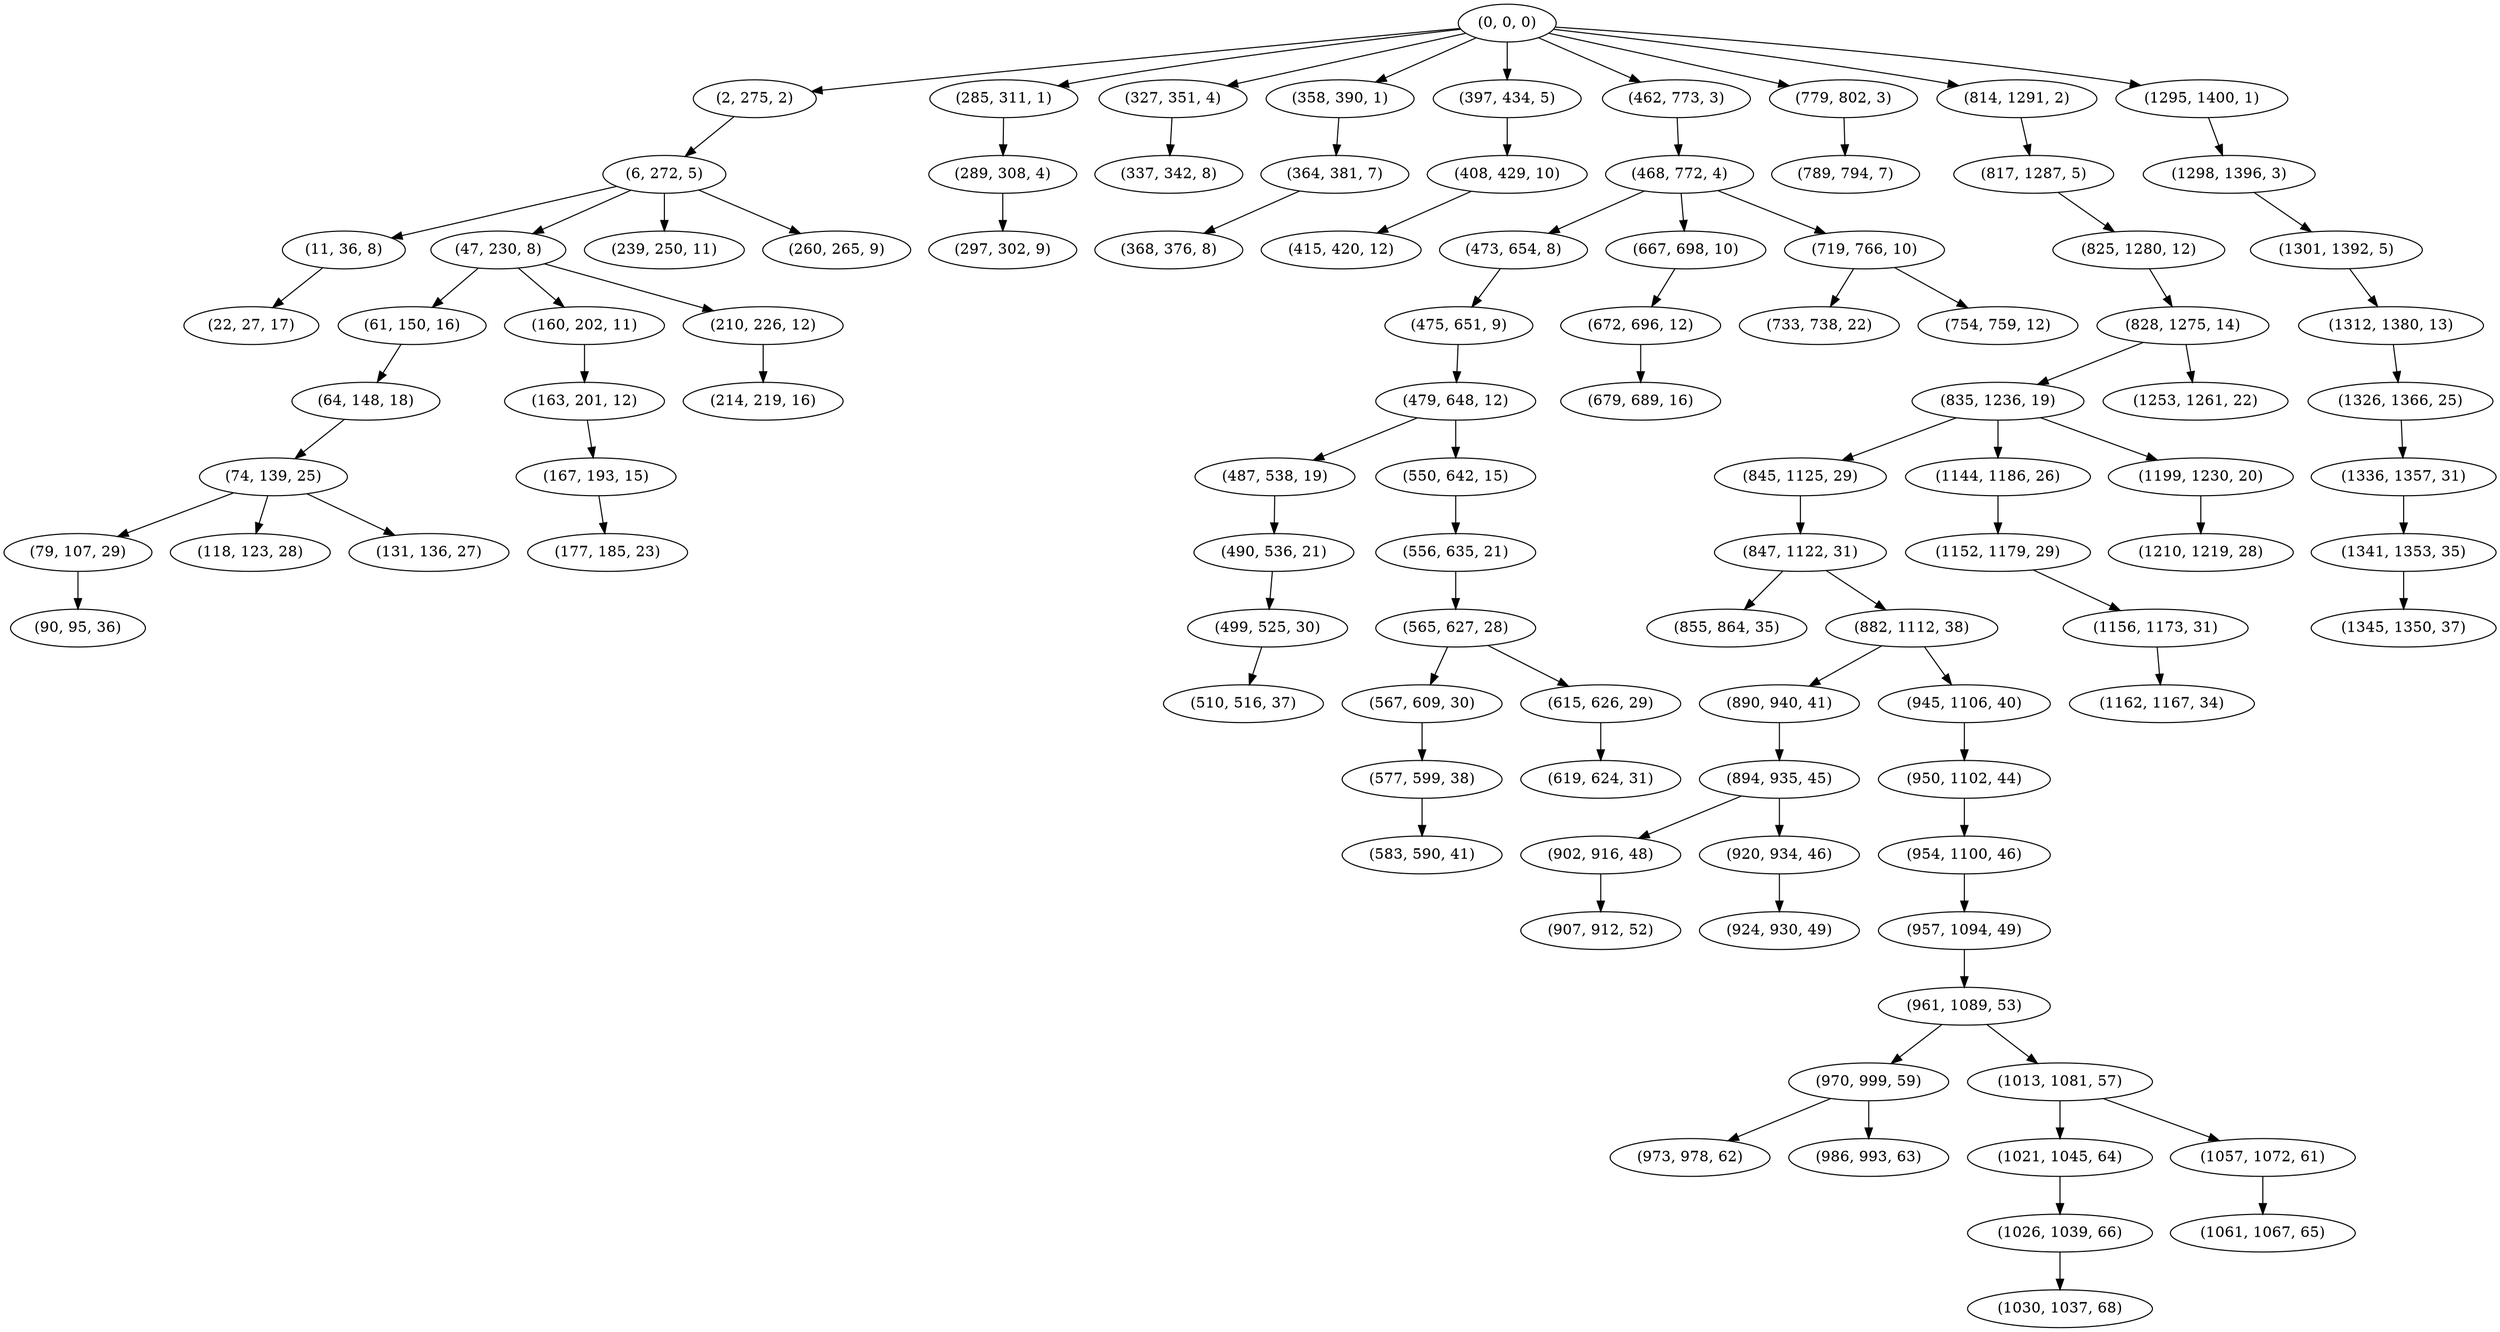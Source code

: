 digraph tree {
    "(0, 0, 0)";
    "(2, 275, 2)";
    "(6, 272, 5)";
    "(11, 36, 8)";
    "(22, 27, 17)";
    "(47, 230, 8)";
    "(61, 150, 16)";
    "(64, 148, 18)";
    "(74, 139, 25)";
    "(79, 107, 29)";
    "(90, 95, 36)";
    "(118, 123, 28)";
    "(131, 136, 27)";
    "(160, 202, 11)";
    "(163, 201, 12)";
    "(167, 193, 15)";
    "(177, 185, 23)";
    "(210, 226, 12)";
    "(214, 219, 16)";
    "(239, 250, 11)";
    "(260, 265, 9)";
    "(285, 311, 1)";
    "(289, 308, 4)";
    "(297, 302, 9)";
    "(327, 351, 4)";
    "(337, 342, 8)";
    "(358, 390, 1)";
    "(364, 381, 7)";
    "(368, 376, 8)";
    "(397, 434, 5)";
    "(408, 429, 10)";
    "(415, 420, 12)";
    "(462, 773, 3)";
    "(468, 772, 4)";
    "(473, 654, 8)";
    "(475, 651, 9)";
    "(479, 648, 12)";
    "(487, 538, 19)";
    "(490, 536, 21)";
    "(499, 525, 30)";
    "(510, 516, 37)";
    "(550, 642, 15)";
    "(556, 635, 21)";
    "(565, 627, 28)";
    "(567, 609, 30)";
    "(577, 599, 38)";
    "(583, 590, 41)";
    "(615, 626, 29)";
    "(619, 624, 31)";
    "(667, 698, 10)";
    "(672, 696, 12)";
    "(679, 689, 16)";
    "(719, 766, 10)";
    "(733, 738, 22)";
    "(754, 759, 12)";
    "(779, 802, 3)";
    "(789, 794, 7)";
    "(814, 1291, 2)";
    "(817, 1287, 5)";
    "(825, 1280, 12)";
    "(828, 1275, 14)";
    "(835, 1236, 19)";
    "(845, 1125, 29)";
    "(847, 1122, 31)";
    "(855, 864, 35)";
    "(882, 1112, 38)";
    "(890, 940, 41)";
    "(894, 935, 45)";
    "(902, 916, 48)";
    "(907, 912, 52)";
    "(920, 934, 46)";
    "(924, 930, 49)";
    "(945, 1106, 40)";
    "(950, 1102, 44)";
    "(954, 1100, 46)";
    "(957, 1094, 49)";
    "(961, 1089, 53)";
    "(970, 999, 59)";
    "(973, 978, 62)";
    "(986, 993, 63)";
    "(1013, 1081, 57)";
    "(1021, 1045, 64)";
    "(1026, 1039, 66)";
    "(1030, 1037, 68)";
    "(1057, 1072, 61)";
    "(1061, 1067, 65)";
    "(1144, 1186, 26)";
    "(1152, 1179, 29)";
    "(1156, 1173, 31)";
    "(1162, 1167, 34)";
    "(1199, 1230, 20)";
    "(1210, 1219, 28)";
    "(1253, 1261, 22)";
    "(1295, 1400, 1)";
    "(1298, 1396, 3)";
    "(1301, 1392, 5)";
    "(1312, 1380, 13)";
    "(1326, 1366, 25)";
    "(1336, 1357, 31)";
    "(1341, 1353, 35)";
    "(1345, 1350, 37)";
    "(0, 0, 0)" -> "(2, 275, 2)";
    "(0, 0, 0)" -> "(285, 311, 1)";
    "(0, 0, 0)" -> "(327, 351, 4)";
    "(0, 0, 0)" -> "(358, 390, 1)";
    "(0, 0, 0)" -> "(397, 434, 5)";
    "(0, 0, 0)" -> "(462, 773, 3)";
    "(0, 0, 0)" -> "(779, 802, 3)";
    "(0, 0, 0)" -> "(814, 1291, 2)";
    "(0, 0, 0)" -> "(1295, 1400, 1)";
    "(2, 275, 2)" -> "(6, 272, 5)";
    "(6, 272, 5)" -> "(11, 36, 8)";
    "(6, 272, 5)" -> "(47, 230, 8)";
    "(6, 272, 5)" -> "(239, 250, 11)";
    "(6, 272, 5)" -> "(260, 265, 9)";
    "(11, 36, 8)" -> "(22, 27, 17)";
    "(47, 230, 8)" -> "(61, 150, 16)";
    "(47, 230, 8)" -> "(160, 202, 11)";
    "(47, 230, 8)" -> "(210, 226, 12)";
    "(61, 150, 16)" -> "(64, 148, 18)";
    "(64, 148, 18)" -> "(74, 139, 25)";
    "(74, 139, 25)" -> "(79, 107, 29)";
    "(74, 139, 25)" -> "(118, 123, 28)";
    "(74, 139, 25)" -> "(131, 136, 27)";
    "(79, 107, 29)" -> "(90, 95, 36)";
    "(160, 202, 11)" -> "(163, 201, 12)";
    "(163, 201, 12)" -> "(167, 193, 15)";
    "(167, 193, 15)" -> "(177, 185, 23)";
    "(210, 226, 12)" -> "(214, 219, 16)";
    "(285, 311, 1)" -> "(289, 308, 4)";
    "(289, 308, 4)" -> "(297, 302, 9)";
    "(327, 351, 4)" -> "(337, 342, 8)";
    "(358, 390, 1)" -> "(364, 381, 7)";
    "(364, 381, 7)" -> "(368, 376, 8)";
    "(397, 434, 5)" -> "(408, 429, 10)";
    "(408, 429, 10)" -> "(415, 420, 12)";
    "(462, 773, 3)" -> "(468, 772, 4)";
    "(468, 772, 4)" -> "(473, 654, 8)";
    "(468, 772, 4)" -> "(667, 698, 10)";
    "(468, 772, 4)" -> "(719, 766, 10)";
    "(473, 654, 8)" -> "(475, 651, 9)";
    "(475, 651, 9)" -> "(479, 648, 12)";
    "(479, 648, 12)" -> "(487, 538, 19)";
    "(479, 648, 12)" -> "(550, 642, 15)";
    "(487, 538, 19)" -> "(490, 536, 21)";
    "(490, 536, 21)" -> "(499, 525, 30)";
    "(499, 525, 30)" -> "(510, 516, 37)";
    "(550, 642, 15)" -> "(556, 635, 21)";
    "(556, 635, 21)" -> "(565, 627, 28)";
    "(565, 627, 28)" -> "(567, 609, 30)";
    "(565, 627, 28)" -> "(615, 626, 29)";
    "(567, 609, 30)" -> "(577, 599, 38)";
    "(577, 599, 38)" -> "(583, 590, 41)";
    "(615, 626, 29)" -> "(619, 624, 31)";
    "(667, 698, 10)" -> "(672, 696, 12)";
    "(672, 696, 12)" -> "(679, 689, 16)";
    "(719, 766, 10)" -> "(733, 738, 22)";
    "(719, 766, 10)" -> "(754, 759, 12)";
    "(779, 802, 3)" -> "(789, 794, 7)";
    "(814, 1291, 2)" -> "(817, 1287, 5)";
    "(817, 1287, 5)" -> "(825, 1280, 12)";
    "(825, 1280, 12)" -> "(828, 1275, 14)";
    "(828, 1275, 14)" -> "(835, 1236, 19)";
    "(828, 1275, 14)" -> "(1253, 1261, 22)";
    "(835, 1236, 19)" -> "(845, 1125, 29)";
    "(835, 1236, 19)" -> "(1144, 1186, 26)";
    "(835, 1236, 19)" -> "(1199, 1230, 20)";
    "(845, 1125, 29)" -> "(847, 1122, 31)";
    "(847, 1122, 31)" -> "(855, 864, 35)";
    "(847, 1122, 31)" -> "(882, 1112, 38)";
    "(882, 1112, 38)" -> "(890, 940, 41)";
    "(882, 1112, 38)" -> "(945, 1106, 40)";
    "(890, 940, 41)" -> "(894, 935, 45)";
    "(894, 935, 45)" -> "(902, 916, 48)";
    "(894, 935, 45)" -> "(920, 934, 46)";
    "(902, 916, 48)" -> "(907, 912, 52)";
    "(920, 934, 46)" -> "(924, 930, 49)";
    "(945, 1106, 40)" -> "(950, 1102, 44)";
    "(950, 1102, 44)" -> "(954, 1100, 46)";
    "(954, 1100, 46)" -> "(957, 1094, 49)";
    "(957, 1094, 49)" -> "(961, 1089, 53)";
    "(961, 1089, 53)" -> "(970, 999, 59)";
    "(961, 1089, 53)" -> "(1013, 1081, 57)";
    "(970, 999, 59)" -> "(973, 978, 62)";
    "(970, 999, 59)" -> "(986, 993, 63)";
    "(1013, 1081, 57)" -> "(1021, 1045, 64)";
    "(1013, 1081, 57)" -> "(1057, 1072, 61)";
    "(1021, 1045, 64)" -> "(1026, 1039, 66)";
    "(1026, 1039, 66)" -> "(1030, 1037, 68)";
    "(1057, 1072, 61)" -> "(1061, 1067, 65)";
    "(1144, 1186, 26)" -> "(1152, 1179, 29)";
    "(1152, 1179, 29)" -> "(1156, 1173, 31)";
    "(1156, 1173, 31)" -> "(1162, 1167, 34)";
    "(1199, 1230, 20)" -> "(1210, 1219, 28)";
    "(1295, 1400, 1)" -> "(1298, 1396, 3)";
    "(1298, 1396, 3)" -> "(1301, 1392, 5)";
    "(1301, 1392, 5)" -> "(1312, 1380, 13)";
    "(1312, 1380, 13)" -> "(1326, 1366, 25)";
    "(1326, 1366, 25)" -> "(1336, 1357, 31)";
    "(1336, 1357, 31)" -> "(1341, 1353, 35)";
    "(1341, 1353, 35)" -> "(1345, 1350, 37)";
}
